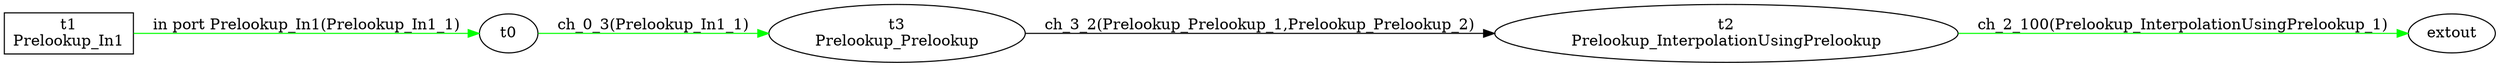 digraph csp {
	graph [rankdir=LR];
	Prelookup_Prelookup	 [label="t3\nPrelookup_Prelookup"];
	t0 -> Prelookup_Prelookup	 [color=green,
		label="ch_0_3(Prelookup_In1_1)"];
	extout	 [label=extout];
	Prelookup_In1	 [label="t1\nPrelookup_In1",
		shape=box];
	Prelookup_In1 -> t0	 [color=green,
		label="in port Prelookup_In1(Prelookup_In1_1)"];
	Prelookup_InterpolationUsingPrelookup	 [label="t2\nPrelookup_InterpolationUsingPrelookup"];
	Prelookup_InterpolationUsingPrelookup -> extout	 [color=green,
		label="ch_2_100(Prelookup_InterpolationUsingPrelookup_1)"];
	Prelookup_Prelookup -> Prelookup_InterpolationUsingPrelookup	 [label="ch_3_2(Prelookup_Prelookup_1,Prelookup_Prelookup_2)"];
}
